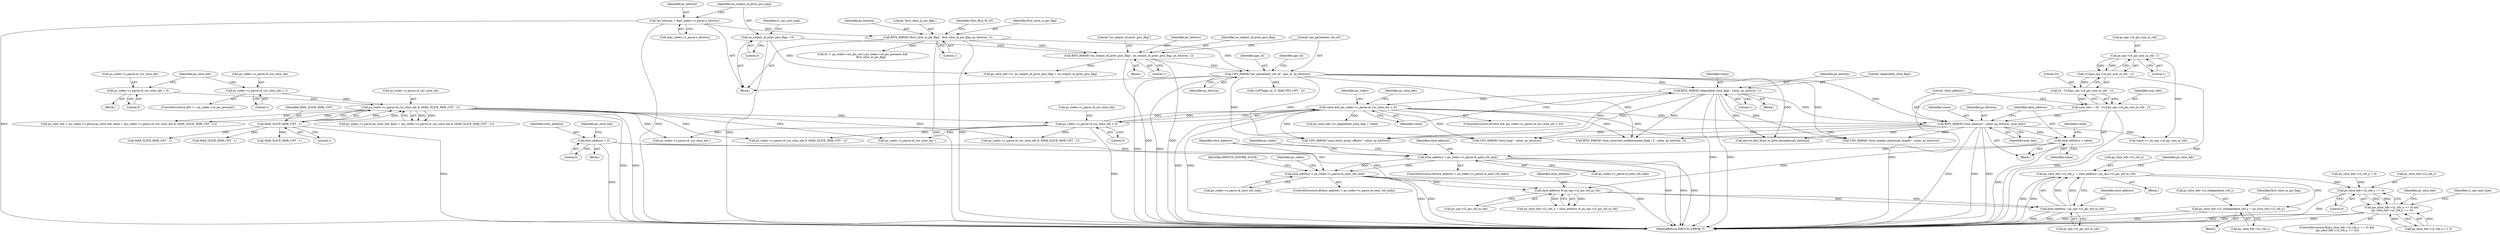 digraph "0_Android_a1424724a00d62ac5efa0e27953eed66850d662f@pointer" {
"1002435" [label="(Call,ps_slice_hdr->i2_ctb_y = slice_address / ps_sps->i2_pic_wd_in_ctb)"];
"1002439" [label="(Call,slice_address / ps_sps->i2_pic_wd_in_ctb)"];
"1002430" [label="(Call,slice_address % ps_sps->i2_pic_wd_in_ctb)"];
"1001741" [label="(Call,slice_address < ps_codec->s_parse.i4_next_ctb_indx)"];
"1001694" [label="(Call,slice_address > ps_codec->s_parse.i4_next_ctb_indx)"];
"1000533" [label="(Call,slice_address = value)"];
"1000528" [label="(Call,BITS_PARSE(\"slice_address\", value, ps_bitstrm, num_bits))"];
"1000428" [label="(Call,value && (ps_codec->s_parse.i4_cur_slice_idx > 0))"];
"1000422" [label="(Call,BITS_PARSE(\"dependent_slice_flag\", value, ps_bitstrm, 1))"];
"1000209" [label="(Call,UEV_PARSE(\"pic_parameter_set_id\", pps_id, ps_bitstrm))"];
"1000204" [label="(Call,BITS_PARSE(\"no_output_of_prior_pics_flag\", no_output_of_prior_pics_flag, ps_bitstrm, 1))"];
"1000159" [label="(Call,no_output_of_prior_pics_flag = 0)"];
"1000190" [label="(Call,BITS_PARSE(\"first_slice_in_pic_flag\", first_slice_in_pic_flag, ps_bitstrm, 1))"];
"1000147" [label="(Call,*ps_bitstrm = &ps_codec->s_parse.s_bitstrm)"];
"1000430" [label="(Call,ps_codec->s_parse.i4_cur_slice_idx > 0)"];
"1000405" [label="(Call,ps_codec->s_parse.i4_cur_slice_idx & (MAX_SLICE_HDR_CNT - 1))"];
"1000375" [label="(Call,ps_codec->s_parse.i4_cur_slice_idx = 0)"];
"1000390" [label="(Call,ps_codec->s_parse.i4_cur_slice_idx = 1)"];
"1000411" [label="(Call,MAX_SLICE_HDR_CNT - 1)"];
"1000518" [label="(Call,num_bits = 32 - CLZ(ps_sps->i4_pic_size_in_ctb - 1))"];
"1000520" [label="(Call,32 - CLZ(ps_sps->i4_pic_size_in_ctb - 1))"];
"1000522" [label="(Call,CLZ(ps_sps->i4_pic_size_in_ctb - 1))"];
"1000523" [label="(Call,ps_sps->i4_pic_size_in_ctb - 1)"];
"1000546" [label="(Call,slice_address = 0)"];
"1002457" [label="(Call,ps_slice_hdr->i2_independent_ctb_y = ps_slice_hdr->i2_ctb_y)"];
"1002559" [label="(Call,ps_slice_hdr->i2_ctb_y == 0)"];
"1002553" [label="(Call,(ps_slice_hdr->i2_ctb_x == 0) &&\n (ps_slice_hdr->i2_ctb_y == 0))"];
"1000533" [label="(Call,slice_address = value)"];
"1001743" [label="(Call,ps_codec->s_parse.i4_next_ctb_indx)"];
"1000192" [label="(Identifier,first_slice_in_pic_flag)"];
"1002441" [label="(Call,ps_sps->i2_pic_wd_in_ctb)"];
"1002430" [label="(Call,slice_address % ps_sps->i2_pic_wd_in_ctb)"];
"1000194" [label="(Literal,1)"];
"1000412" [label="(Identifier,MAX_SLICE_HDR_CNT)"];
"1000546" [label="(Call,slice_address = 0)"];
"1000381" [label="(Literal,0)"];
"1002560" [label="(Call,ps_slice_hdr->i2_ctb_y)"];
"1001742" [label="(Identifier,slice_address)"];
"1000406" [label="(Call,ps_codec->s_parse.i4_cur_slice_idx)"];
"1002559" [label="(Call,ps_slice_hdr->i2_ctb_y == 0)"];
"1000436" [label="(Literal,0)"];
"1002440" [label="(Identifier,slice_address)"];
"1000413" [label="(Literal,1)"];
"1000208" [label="(Literal,1)"];
"1000530" [label="(Identifier,value)"];
"1002431" [label="(Identifier,slice_address)"];
"1000462" [label="(Identifier,ps_slice_hdr)"];
"1000161" [label="(Literal,0)"];
"1002457" [label="(Call,ps_slice_hdr->i2_independent_ctb_y = ps_slice_hdr->i2_ctb_y)"];
"1001771" [label="(Call,ps_codec->s_parse.i4_cur_slice_idx--)"];
"1000148" [label="(Identifier,ps_bitstrm)"];
"1002507" [label="(Call,ps_codec->s_parse.i4_cur_slice_idx & (MAX_SLICE_HDR_CNT - 1))"];
"1002435" [label="(Call,ps_slice_hdr->i2_ctb_y = slice_address / ps_sps->i2_pic_wd_in_ctb)"];
"1000391" [label="(Call,ps_codec->s_parse.i4_cur_slice_idx)"];
"1000430" [label="(Call,ps_codec->s_parse.i4_cur_slice_idx > 0)"];
"1000424" [label="(Identifier,value)"];
"1000397" [label="(Call,ps_slice_hdr = ps_codec->s_parse.ps_slice_hdr_base + (ps_codec->s_parse.i4_cur_slice_idx & (MAX_SLICE_HDR_CNT - 1)))"];
"1002016" [label="(Call,ihevcd_bits_flush_to_byte_boundary(ps_bitstrm))"];
"1001693" [label="(ControlStructure,if(slice_address > ps_codec->s_parse.i4_next_ctb_indx))"];
"1001740" [label="(ControlStructure,if(slice_address < ps_codec->s_parse.i4_next_ctb_indx))"];
"1000212" [label="(Identifier,ps_bitstrm)"];
"1000516" [label="(Block,)"];
"1000190" [label="(Call,BITS_PARSE(\"first_slice_in_pic_flag\", first_slice_in_pic_flag, ps_bitstrm, 1))"];
"1000384" [label="(ControlStructure,if(0 == ps_codec->i4_pic_present))"];
"1000440" [label="(Call,ps_codec->s_parse.i4_cur_slice_idx & (MAX_SLICE_HDR_CNT - 1))"];
"1001696" [label="(Call,ps_codec->s_parse.i4_next_ctb_indx)"];
"1002606" [label="(MethodReturn,IHEVCD_ERROR_T)"];
"1000427" [label="(ControlStructure,if(value && (ps_codec->s_parse.i4_cur_slice_idx > 0)))"];
"1000522" [label="(Call,CLZ(ps_sps->i4_pic_size_in_ctb - 1))"];
"1002567" [label="(Identifier,ps_slice_hdr)"];
"1001990" [label="(Call,UEV_PARSE(\"slice_header_extension_length\", value, ps_bitstrm))"];
"1002489" [label="(Identifier,first_slice_in_pic_flag)"];
"1000518" [label="(Call,num_bits = 32 - CLZ(ps_sps->i4_pic_size_in_ctb - 1))"];
"1000519" [label="(Identifier,num_bits)"];
"1001755" [label="(Identifier,ps_codec)"];
"1000446" [label="(Call,MAX_SLICE_HDR_CNT - 1)"];
"1000547" [label="(Identifier,slice_address)"];
"1000520" [label="(Call,32 - CLZ(ps_sps->i4_pic_size_in_ctb - 1))"];
"1001750" [label="(Identifier,IHEVCD_IGNORE_SLICE)"];
"1000375" [label="(Call,ps_codec->s_parse.i4_cur_slice_idx = 0)"];
"1000390" [label="(Call,ps_codec->s_parse.i4_cur_slice_idx = 1)"];
"1000587" [label="(Call,BITS_PARSE(\"slice_reserved_undetermined_flag[ i ]\", value, ps_bitstrm, 1))"];
"1000206" [label="(Identifier,no_output_of_prior_pics_flag)"];
"1000396" [label="(Literal,1)"];
"1000552" [label="(Identifier,ps_slice_hdr)"];
"1000460" [label="(Call,ps_slice_hdr->i1_dependent_slice_flag = value)"];
"1000545" [label="(Block,)"];
"1002425" [label="(Block,)"];
"1000215" [label="(Call,CLIP3(pps_id, 0, MAX_PPS_CNT - 2))"];
"1000501" [label="(Call,ps_slice_hdr->i1_no_output_of_prior_pics_flag = no_output_of_prior_pics_flag)"];
"1000210" [label="(Literal,\"pic_parameter_set_id\")"];
"1002439" [label="(Call,slice_address / ps_sps->i2_pic_wd_in_ctb)"];
"1000431" [label="(Call,ps_codec->s_parse.i4_cur_slice_idx)"];
"1000548" [label="(Literal,0)"];
"1002436" [label="(Call,ps_slice_hdr->i2_ctb_y)"];
"1000425" [label="(Identifier,ps_bitstrm)"];
"1000426" [label="(Literal,1)"];
"1000205" [label="(Literal,\"no_output_of_prior_pics_flag\")"];
"1000193" [label="(Identifier,ps_bitstrm)"];
"1002553" [label="(Call,(ps_slice_hdr->i2_ctb_x == 0) &&\n (ps_slice_hdr->i2_ctb_y == 0))"];
"1001741" [label="(Call,slice_address < ps_codec->s_parse.i4_next_ctb_indx)"];
"1002426" [label="(Call,ps_slice_hdr->i2_ctb_x = slice_address % ps_sps->i2_pic_wd_in_ctb)"];
"1000532" [label="(Identifier,num_bits)"];
"1000537" [label="(Call,value >= ps_sps->i4_pic_size_in_ctb)"];
"1000147" [label="(Call,*ps_bitstrm = &ps_codec->s_parse.s_bitstrm)"];
"1002449" [label="(Block,)"];
"1000529" [label="(Literal,\"slice_address\")"];
"1000149" [label="(Call,&ps_codec->s_parse.s_bitstrm)"];
"1000429" [label="(Identifier,value)"];
"1000191" [label="(Literal,\"first_slice_in_pic_flag\")"];
"1000428" [label="(Call,value && (ps_codec->s_parse.i4_cur_slice_idx > 0))"];
"1000421" [label="(Block,)"];
"1000405" [label="(Call,ps_codec->s_parse.i4_cur_slice_idx & (MAX_SLICE_HDR_CNT - 1))"];
"1002573" [label="(Identifier,i1_nal_unit_type)"];
"1000538" [label="(Identifier,value)"];
"1000159" [label="(Call,no_output_of_prior_pics_flag = 0)"];
"1000523" [label="(Call,ps_sps->i4_pic_size_in_ctb - 1)"];
"1002471" [label="(Call,ps_slice_hdr->i2_ctb_y = 0)"];
"1001704" [label="(Identifier,ps_codec)"];
"1000376" [label="(Call,ps_codec->s_parse.i4_cur_slice_idx)"];
"1000535" [label="(Identifier,value)"];
"1001883" [label="(Call,UEV_PARSE(\"num_entry_point_offsets\", value, ps_bitstrm))"];
"1000439" [label="(Identifier,ps_codec)"];
"1000132" [label="(Block,)"];
"1001808" [label="(Call,MAX_SLICE_HDR_CNT - 1)"];
"1000592" [label="(Call,UEV_PARSE(\"slice_type\", value, ps_bitstrm))"];
"1002461" [label="(Call,ps_slice_hdr->i2_ctb_y)"];
"1002563" [label="(Literal,0)"];
"1000198" [label="(Identifier,NAL_BLA_W_LP)"];
"1000209" [label="(Call,UEV_PARSE(\"pic_parameter_set_id\", pps_id, ps_bitstrm))"];
"1002513" [label="(Call,MAX_SLICE_HDR_CNT - 1)"];
"1000422" [label="(Call,BITS_PARSE(\"dependent_slice_flag\", value, ps_bitstrm, 1))"];
"1000527" [label="(Literal,1)"];
"1000211" [label="(Identifier,pps_id)"];
"1000398" [label="(Identifier,ps_slice_hdr)"];
"1002554" [label="(Call,ps_slice_hdr->i2_ctb_x == 0)"];
"1000531" [label="(Identifier,ps_bitstrm)"];
"1000411" [label="(Call,MAX_SLICE_HDR_CNT - 1)"];
"1000214" [label="(Identifier,pps_id)"];
"1001712" [label="(Call,ps_codec->s_parse.i4_cur_slice_idx--)"];
"1001695" [label="(Identifier,slice_address)"];
"1002432" [label="(Call,ps_sps->i2_pic_wd_in_ctb)"];
"1002552" [label="(ControlStructure,if((ps_slice_hdr->i2_ctb_x == 0) &&\n (ps_slice_hdr->i2_ctb_y == 0)))"];
"1001694" [label="(Call,slice_address > ps_codec->s_parse.i4_next_ctb_indx)"];
"1000284" [label="(Call,(0 != ps_codec->u4_pic_cnt || ps_codec->i4_pic_present) &&\n                    first_slice_in_pic_flag)"];
"1000521" [label="(Literal,32)"];
"1000399" [label="(Call,ps_codec->s_parse.ps_slice_hdr_base + (ps_codec->s_parse.i4_cur_slice_idx & (MAX_SLICE_HDR_CNT - 1)))"];
"1000524" [label="(Call,ps_sps->i4_pic_size_in_ctb)"];
"1000164" [label="(Identifier,i1_nal_unit_type)"];
"1002447" [label="(Identifier,ps_slice_hdr)"];
"1000534" [label="(Identifier,slice_address)"];
"1000423" [label="(Literal,\"dependent_slice_flag\")"];
"1000207" [label="(Identifier,ps_bitstrm)"];
"1002458" [label="(Call,ps_slice_hdr->i2_independent_ctb_y)"];
"1000203" [label="(Block,)"];
"1000528" [label="(Call,BITS_PARSE(\"slice_address\", value, ps_bitstrm, num_bits))"];
"1000204" [label="(Call,BITS_PARSE(\"no_output_of_prior_pics_flag\", no_output_of_prior_pics_flag, ps_bitstrm, 1))"];
"1000160" [label="(Identifier,no_output_of_prior_pics_flag)"];
"1000374" [label="(Block,)"];
"1002435" -> "1002425"  [label="AST: "];
"1002435" -> "1002439"  [label="CFG: "];
"1002436" -> "1002435"  [label="AST: "];
"1002439" -> "1002435"  [label="AST: "];
"1002447" -> "1002435"  [label="CFG: "];
"1002435" -> "1002606"  [label="DDG: "];
"1002435" -> "1002606"  [label="DDG: "];
"1002439" -> "1002435"  [label="DDG: "];
"1002439" -> "1002435"  [label="DDG: "];
"1002435" -> "1002457"  [label="DDG: "];
"1002435" -> "1002559"  [label="DDG: "];
"1002439" -> "1002441"  [label="CFG: "];
"1002440" -> "1002439"  [label="AST: "];
"1002441" -> "1002439"  [label="AST: "];
"1002439" -> "1002606"  [label="DDG: "];
"1002439" -> "1002606"  [label="DDG: "];
"1002430" -> "1002439"  [label="DDG: "];
"1002430" -> "1002439"  [label="DDG: "];
"1002430" -> "1002426"  [label="AST: "];
"1002430" -> "1002432"  [label="CFG: "];
"1002431" -> "1002430"  [label="AST: "];
"1002432" -> "1002430"  [label="AST: "];
"1002426" -> "1002430"  [label="CFG: "];
"1002430" -> "1002426"  [label="DDG: "];
"1002430" -> "1002426"  [label="DDG: "];
"1001741" -> "1002430"  [label="DDG: "];
"1000533" -> "1002430"  [label="DDG: "];
"1000546" -> "1002430"  [label="DDG: "];
"1001741" -> "1001740"  [label="AST: "];
"1001741" -> "1001743"  [label="CFG: "];
"1001742" -> "1001741"  [label="AST: "];
"1001743" -> "1001741"  [label="AST: "];
"1001750" -> "1001741"  [label="CFG: "];
"1001755" -> "1001741"  [label="CFG: "];
"1001741" -> "1002606"  [label="DDG: "];
"1001741" -> "1002606"  [label="DDG: "];
"1001741" -> "1002606"  [label="DDG: "];
"1001694" -> "1001741"  [label="DDG: "];
"1001694" -> "1001741"  [label="DDG: "];
"1001694" -> "1001693"  [label="AST: "];
"1001694" -> "1001696"  [label="CFG: "];
"1001695" -> "1001694"  [label="AST: "];
"1001696" -> "1001694"  [label="AST: "];
"1001704" -> "1001694"  [label="CFG: "];
"1001742" -> "1001694"  [label="CFG: "];
"1001694" -> "1002606"  [label="DDG: "];
"1001694" -> "1002606"  [label="DDG: "];
"1001694" -> "1002606"  [label="DDG: "];
"1000533" -> "1001694"  [label="DDG: "];
"1000546" -> "1001694"  [label="DDG: "];
"1000533" -> "1000516"  [label="AST: "];
"1000533" -> "1000535"  [label="CFG: "];
"1000534" -> "1000533"  [label="AST: "];
"1000535" -> "1000533"  [label="AST: "];
"1000538" -> "1000533"  [label="CFG: "];
"1000533" -> "1002606"  [label="DDG: "];
"1000528" -> "1000533"  [label="DDG: "];
"1000528" -> "1000516"  [label="AST: "];
"1000528" -> "1000532"  [label="CFG: "];
"1000529" -> "1000528"  [label="AST: "];
"1000530" -> "1000528"  [label="AST: "];
"1000531" -> "1000528"  [label="AST: "];
"1000532" -> "1000528"  [label="AST: "];
"1000534" -> "1000528"  [label="CFG: "];
"1000528" -> "1002606"  [label="DDG: "];
"1000528" -> "1002606"  [label="DDG: "];
"1000528" -> "1002606"  [label="DDG: "];
"1000428" -> "1000528"  [label="DDG: "];
"1000422" -> "1000528"  [label="DDG: "];
"1000209" -> "1000528"  [label="DDG: "];
"1000518" -> "1000528"  [label="DDG: "];
"1000528" -> "1000537"  [label="DDG: "];
"1000528" -> "1000587"  [label="DDG: "];
"1000528" -> "1000592"  [label="DDG: "];
"1000528" -> "1001883"  [label="DDG: "];
"1000528" -> "1001990"  [label="DDG: "];
"1000528" -> "1002016"  [label="DDG: "];
"1000428" -> "1000427"  [label="AST: "];
"1000428" -> "1000429"  [label="CFG: "];
"1000428" -> "1000430"  [label="CFG: "];
"1000429" -> "1000428"  [label="AST: "];
"1000430" -> "1000428"  [label="AST: "];
"1000439" -> "1000428"  [label="CFG: "];
"1000462" -> "1000428"  [label="CFG: "];
"1000428" -> "1002606"  [label="DDG: "];
"1000428" -> "1002606"  [label="DDG: "];
"1000422" -> "1000428"  [label="DDG: "];
"1000430" -> "1000428"  [label="DDG: "];
"1000430" -> "1000428"  [label="DDG: "];
"1000428" -> "1000460"  [label="DDG: "];
"1000428" -> "1000587"  [label="DDG: "];
"1000428" -> "1000592"  [label="DDG: "];
"1000428" -> "1001883"  [label="DDG: "];
"1000428" -> "1001990"  [label="DDG: "];
"1000422" -> "1000421"  [label="AST: "];
"1000422" -> "1000426"  [label="CFG: "];
"1000423" -> "1000422"  [label="AST: "];
"1000424" -> "1000422"  [label="AST: "];
"1000425" -> "1000422"  [label="AST: "];
"1000426" -> "1000422"  [label="AST: "];
"1000429" -> "1000422"  [label="CFG: "];
"1000422" -> "1002606"  [label="DDG: "];
"1000422" -> "1002606"  [label="DDG: "];
"1000209" -> "1000422"  [label="DDG: "];
"1000422" -> "1000587"  [label="DDG: "];
"1000422" -> "1000592"  [label="DDG: "];
"1000422" -> "1001883"  [label="DDG: "];
"1000422" -> "1001990"  [label="DDG: "];
"1000422" -> "1002016"  [label="DDG: "];
"1000209" -> "1000132"  [label="AST: "];
"1000209" -> "1000212"  [label="CFG: "];
"1000210" -> "1000209"  [label="AST: "];
"1000211" -> "1000209"  [label="AST: "];
"1000212" -> "1000209"  [label="AST: "];
"1000214" -> "1000209"  [label="CFG: "];
"1000209" -> "1002606"  [label="DDG: "];
"1000209" -> "1002606"  [label="DDG: "];
"1000204" -> "1000209"  [label="DDG: "];
"1000190" -> "1000209"  [label="DDG: "];
"1000209" -> "1000215"  [label="DDG: "];
"1000209" -> "1000587"  [label="DDG: "];
"1000209" -> "1000592"  [label="DDG: "];
"1000209" -> "1001883"  [label="DDG: "];
"1000209" -> "1001990"  [label="DDG: "];
"1000209" -> "1002016"  [label="DDG: "];
"1000204" -> "1000203"  [label="AST: "];
"1000204" -> "1000208"  [label="CFG: "];
"1000205" -> "1000204"  [label="AST: "];
"1000206" -> "1000204"  [label="AST: "];
"1000207" -> "1000204"  [label="AST: "];
"1000208" -> "1000204"  [label="AST: "];
"1000210" -> "1000204"  [label="CFG: "];
"1000204" -> "1002606"  [label="DDG: "];
"1000204" -> "1002606"  [label="DDG: "];
"1000159" -> "1000204"  [label="DDG: "];
"1000190" -> "1000204"  [label="DDG: "];
"1000204" -> "1000501"  [label="DDG: "];
"1000159" -> "1000132"  [label="AST: "];
"1000159" -> "1000161"  [label="CFG: "];
"1000160" -> "1000159"  [label="AST: "];
"1000161" -> "1000159"  [label="AST: "];
"1000164" -> "1000159"  [label="CFG: "];
"1000159" -> "1002606"  [label="DDG: "];
"1000159" -> "1000501"  [label="DDG: "];
"1000190" -> "1000132"  [label="AST: "];
"1000190" -> "1000194"  [label="CFG: "];
"1000191" -> "1000190"  [label="AST: "];
"1000192" -> "1000190"  [label="AST: "];
"1000193" -> "1000190"  [label="AST: "];
"1000194" -> "1000190"  [label="AST: "];
"1000198" -> "1000190"  [label="CFG: "];
"1000190" -> "1002606"  [label="DDG: "];
"1000190" -> "1002606"  [label="DDG: "];
"1000147" -> "1000190"  [label="DDG: "];
"1000190" -> "1000284"  [label="DDG: "];
"1000147" -> "1000132"  [label="AST: "];
"1000147" -> "1000149"  [label="CFG: "];
"1000148" -> "1000147"  [label="AST: "];
"1000149" -> "1000147"  [label="AST: "];
"1000160" -> "1000147"  [label="CFG: "];
"1000147" -> "1002606"  [label="DDG: "];
"1000147" -> "1002606"  [label="DDG: "];
"1000430" -> "1000436"  [label="CFG: "];
"1000431" -> "1000430"  [label="AST: "];
"1000436" -> "1000430"  [label="AST: "];
"1000430" -> "1002606"  [label="DDG: "];
"1000405" -> "1000430"  [label="DDG: "];
"1000430" -> "1000440"  [label="DDG: "];
"1000430" -> "1001712"  [label="DDG: "];
"1000430" -> "1001771"  [label="DDG: "];
"1000430" -> "1002507"  [label="DDG: "];
"1000405" -> "1000399"  [label="AST: "];
"1000405" -> "1000411"  [label="CFG: "];
"1000406" -> "1000405"  [label="AST: "];
"1000411" -> "1000405"  [label="AST: "];
"1000399" -> "1000405"  [label="CFG: "];
"1000405" -> "1002606"  [label="DDG: "];
"1000405" -> "1002606"  [label="DDG: "];
"1000405" -> "1000397"  [label="DDG: "];
"1000405" -> "1000397"  [label="DDG: "];
"1000405" -> "1000399"  [label="DDG: "];
"1000405" -> "1000399"  [label="DDG: "];
"1000375" -> "1000405"  [label="DDG: "];
"1000390" -> "1000405"  [label="DDG: "];
"1000411" -> "1000405"  [label="DDG: "];
"1000411" -> "1000405"  [label="DDG: "];
"1000405" -> "1000440"  [label="DDG: "];
"1000405" -> "1001712"  [label="DDG: "];
"1000405" -> "1001771"  [label="DDG: "];
"1000405" -> "1002507"  [label="DDG: "];
"1000375" -> "1000374"  [label="AST: "];
"1000375" -> "1000381"  [label="CFG: "];
"1000376" -> "1000375"  [label="AST: "];
"1000381" -> "1000375"  [label="AST: "];
"1000398" -> "1000375"  [label="CFG: "];
"1000390" -> "1000384"  [label="AST: "];
"1000390" -> "1000396"  [label="CFG: "];
"1000391" -> "1000390"  [label="AST: "];
"1000396" -> "1000390"  [label="AST: "];
"1000398" -> "1000390"  [label="CFG: "];
"1000411" -> "1000413"  [label="CFG: "];
"1000412" -> "1000411"  [label="AST: "];
"1000413" -> "1000411"  [label="AST: "];
"1000411" -> "1002606"  [label="DDG: "];
"1000411" -> "1000446"  [label="DDG: "];
"1000411" -> "1001808"  [label="DDG: "];
"1000411" -> "1002513"  [label="DDG: "];
"1000518" -> "1000516"  [label="AST: "];
"1000518" -> "1000520"  [label="CFG: "];
"1000519" -> "1000518"  [label="AST: "];
"1000520" -> "1000518"  [label="AST: "];
"1000529" -> "1000518"  [label="CFG: "];
"1000518" -> "1002606"  [label="DDG: "];
"1000520" -> "1000518"  [label="DDG: "];
"1000520" -> "1000518"  [label="DDG: "];
"1000520" -> "1000522"  [label="CFG: "];
"1000521" -> "1000520"  [label="AST: "];
"1000522" -> "1000520"  [label="AST: "];
"1000520" -> "1002606"  [label="DDG: "];
"1000522" -> "1000520"  [label="DDG: "];
"1000522" -> "1000523"  [label="CFG: "];
"1000523" -> "1000522"  [label="AST: "];
"1000522" -> "1002606"  [label="DDG: "];
"1000523" -> "1000522"  [label="DDG: "];
"1000523" -> "1000522"  [label="DDG: "];
"1000523" -> "1000527"  [label="CFG: "];
"1000524" -> "1000523"  [label="AST: "];
"1000527" -> "1000523"  [label="AST: "];
"1000523" -> "1000537"  [label="DDG: "];
"1000546" -> "1000545"  [label="AST: "];
"1000546" -> "1000548"  [label="CFG: "];
"1000547" -> "1000546"  [label="AST: "];
"1000548" -> "1000546"  [label="AST: "];
"1000552" -> "1000546"  [label="CFG: "];
"1000546" -> "1002606"  [label="DDG: "];
"1002457" -> "1002449"  [label="AST: "];
"1002457" -> "1002461"  [label="CFG: "];
"1002458" -> "1002457"  [label="AST: "];
"1002461" -> "1002457"  [label="AST: "];
"1002489" -> "1002457"  [label="CFG: "];
"1002457" -> "1002606"  [label="DDG: "];
"1002457" -> "1002606"  [label="DDG: "];
"1002559" -> "1002553"  [label="AST: "];
"1002559" -> "1002563"  [label="CFG: "];
"1002560" -> "1002559"  [label="AST: "];
"1002563" -> "1002559"  [label="AST: "];
"1002553" -> "1002559"  [label="CFG: "];
"1002559" -> "1002606"  [label="DDG: "];
"1002559" -> "1002553"  [label="DDG: "];
"1002559" -> "1002553"  [label="DDG: "];
"1002471" -> "1002559"  [label="DDG: "];
"1002553" -> "1002552"  [label="AST: "];
"1002553" -> "1002554"  [label="CFG: "];
"1002554" -> "1002553"  [label="AST: "];
"1002567" -> "1002553"  [label="CFG: "];
"1002573" -> "1002553"  [label="CFG: "];
"1002553" -> "1002606"  [label="DDG: "];
"1002553" -> "1002606"  [label="DDG: "];
"1002553" -> "1002606"  [label="DDG: "];
"1002554" -> "1002553"  [label="DDG: "];
"1002554" -> "1002553"  [label="DDG: "];
}

